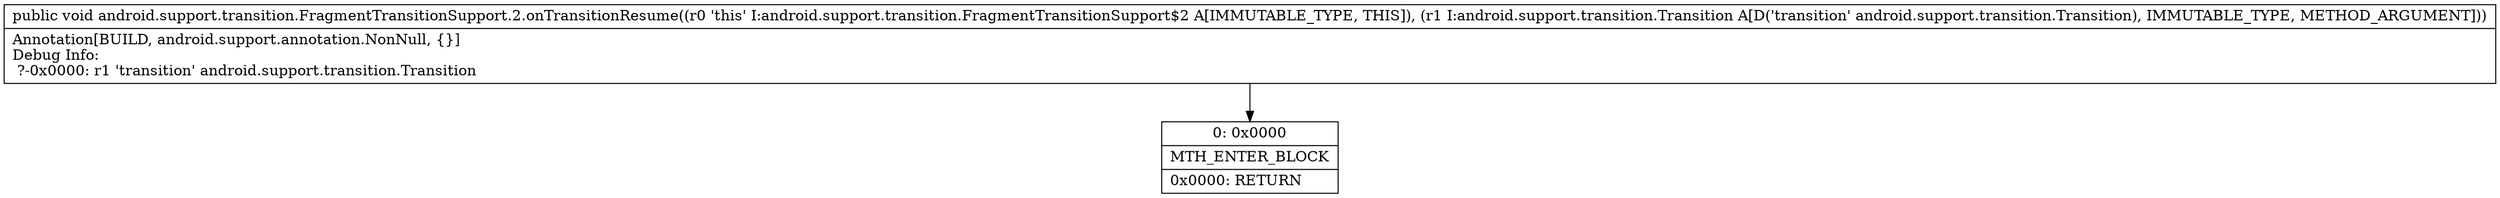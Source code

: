 digraph "CFG forandroid.support.transition.FragmentTransitionSupport.2.onTransitionResume(Landroid\/support\/transition\/Transition;)V" {
Node_0 [shape=record,label="{0\:\ 0x0000|MTH_ENTER_BLOCK\l|0x0000: RETURN   \l}"];
MethodNode[shape=record,label="{public void android.support.transition.FragmentTransitionSupport.2.onTransitionResume((r0 'this' I:android.support.transition.FragmentTransitionSupport$2 A[IMMUTABLE_TYPE, THIS]), (r1 I:android.support.transition.Transition A[D('transition' android.support.transition.Transition), IMMUTABLE_TYPE, METHOD_ARGUMENT]))  | Annotation[BUILD, android.support.annotation.NonNull, \{\}]\lDebug Info:\l  ?\-0x0000: r1 'transition' android.support.transition.Transition\l}"];
MethodNode -> Node_0;
}

